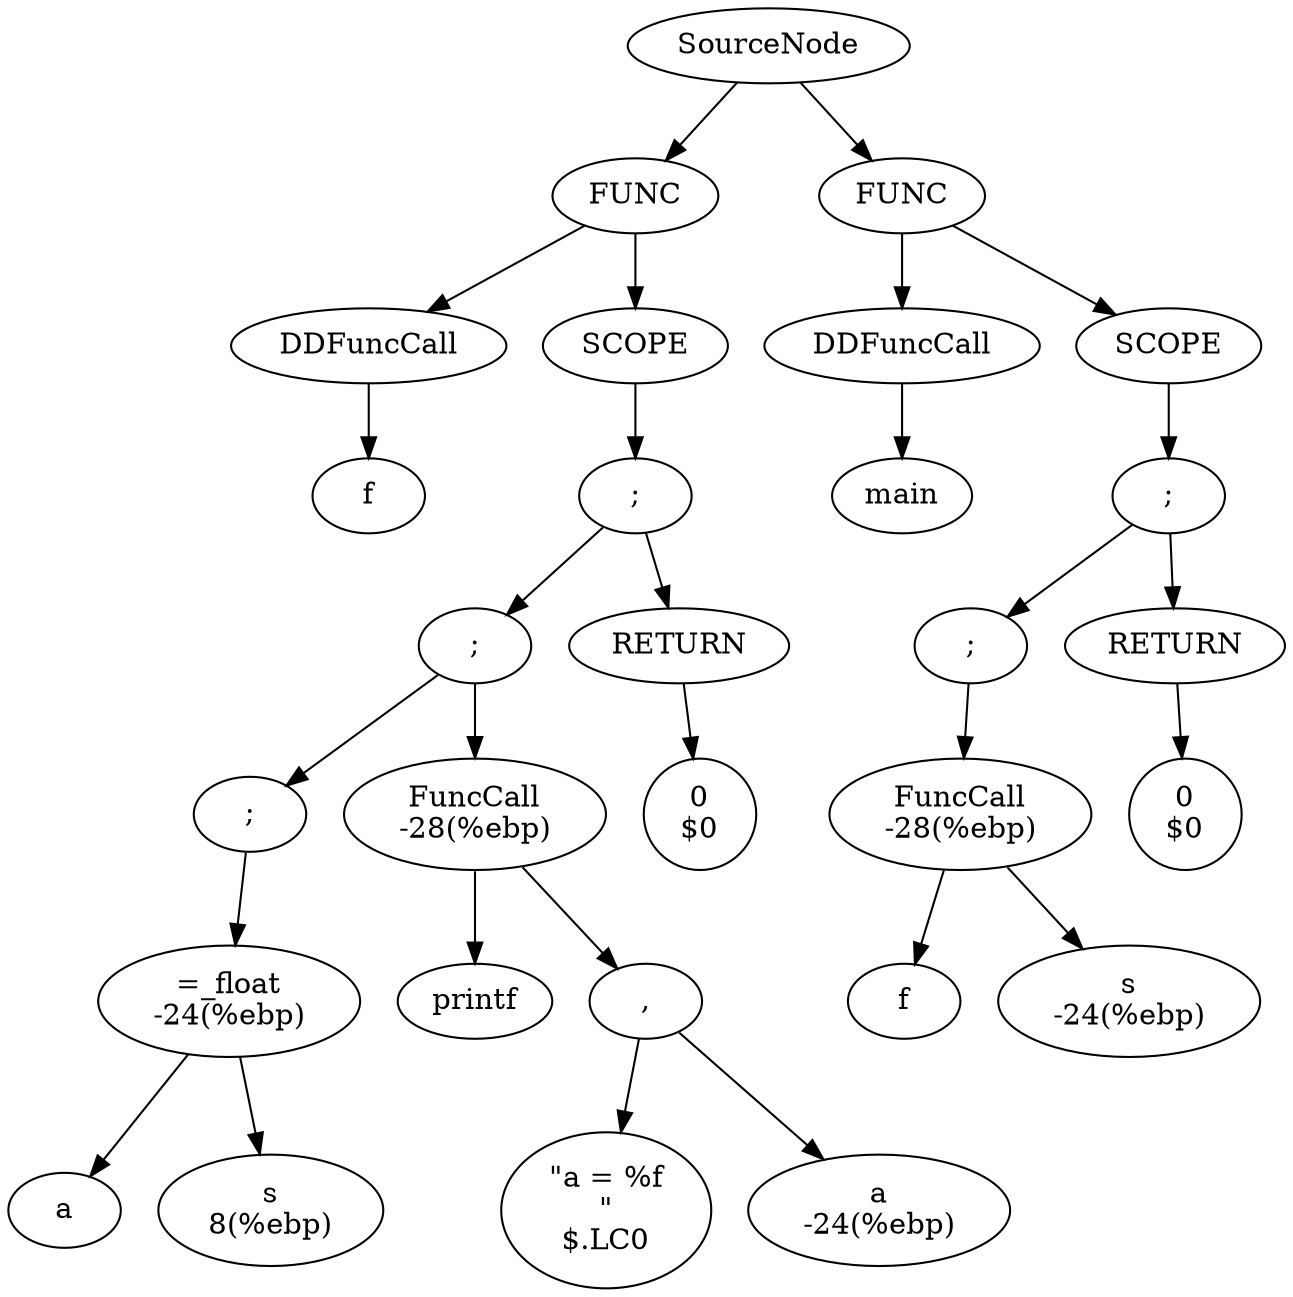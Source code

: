 digraph "" {
	graph [bb="0,0,0,0"];
	node [label="\N"];
	{
		graph [rank=same];
		2		 [label="f
"];
	}
	{
		graph [rank=same];
		7		 [label="a
"];
		8		 [label="s
8(%ebp)"];
		7 -> 8		 [style=invis];
	}
	{
		graph [rank=same];
		9		 [label="=_float
-24(%ebp)"];
	}
	{
		graph [rank=same];
		12		 [label="\"a = %f\n\"
$.LC0"];
		13		 [label="a
-24(%ebp)"];
		12 -> 13		 [style=invis];
	}
	{
		graph [rank=same];
		11		 [label="printf
"];
		14		 [label=",
"];
		11 -> 14		 [style=invis];
	}
	{
		graph [rank=same];
		10		 [label=";
"];
		15		 [label="FuncCall
-28(%ebp)"];
		10 -> 15		 [style=invis];
	}
	{
		graph [rank=same];
		17		 [label="0
$0"];
	}
	{
		graph [rank=same];
		16		 [label=";
"];
		18		 [label="RETURN
"];
		16 -> 18		 [style=invis];
	}
	{
		graph [rank=same];
		19		 [label=";
"];
	}
	{
		graph [rank=same];
		5		 [label="DDFuncCall
"];
		20		 [label="SCOPE
"];
		5 -> 20		 [style=invis];
	}
	{
		graph [rank=same];
		21		 [label="FUNC
"];
	}
	{
		graph [rank=same];
		23		 [label="main
"];
	}
	{
		graph [rank=same];
		27		 [label="f
"];
		28		 [label="s
-24(%ebp)"];
		27 -> 28		 [style=invis];
	}
	{
		graph [rank=same];
		29		 [label="FuncCall
-28(%ebp)"];
	}
	{
		graph [rank=same];
		31		 [label="0
$0"];
	}
	{
		graph [rank=same];
		30		 [label=";
"];
		32		 [label="RETURN
"];
		30 -> 32		 [style=invis];
	}
	{
		graph [rank=same];
		33		 [label=";
"];
	}
	{
		graph [rank=same];
		24		 [label="DDFuncCall
"];
		34		 [label="SCOPE
"];
		24 -> 34		 [style=invis];
	}
	{
		graph [rank=same];
		35		 [label="FUNC
"];
	}
	0	 [label="SourceNode
"];
	0 -> 21;
	0 -> 35;
	5 -> 2;
	9 -> 7;
	9 -> 8;
	10 -> 9;
	14 -> 12;
	14 -> 13;
	15 -> 11;
	15 -> 14;
	16 -> 10;
	16 -> 15;
	18 -> 17;
	19 -> 16;
	19 -> 18;
	20 -> 19;
	21 -> 5;
	21 -> 20;
	24 -> 23;
	29 -> 27;
	29 -> 28;
	30 -> 29;
	32 -> 31;
	33 -> 30;
	33 -> 32;
	34 -> 33;
	35 -> 24;
	35 -> 34;
}
